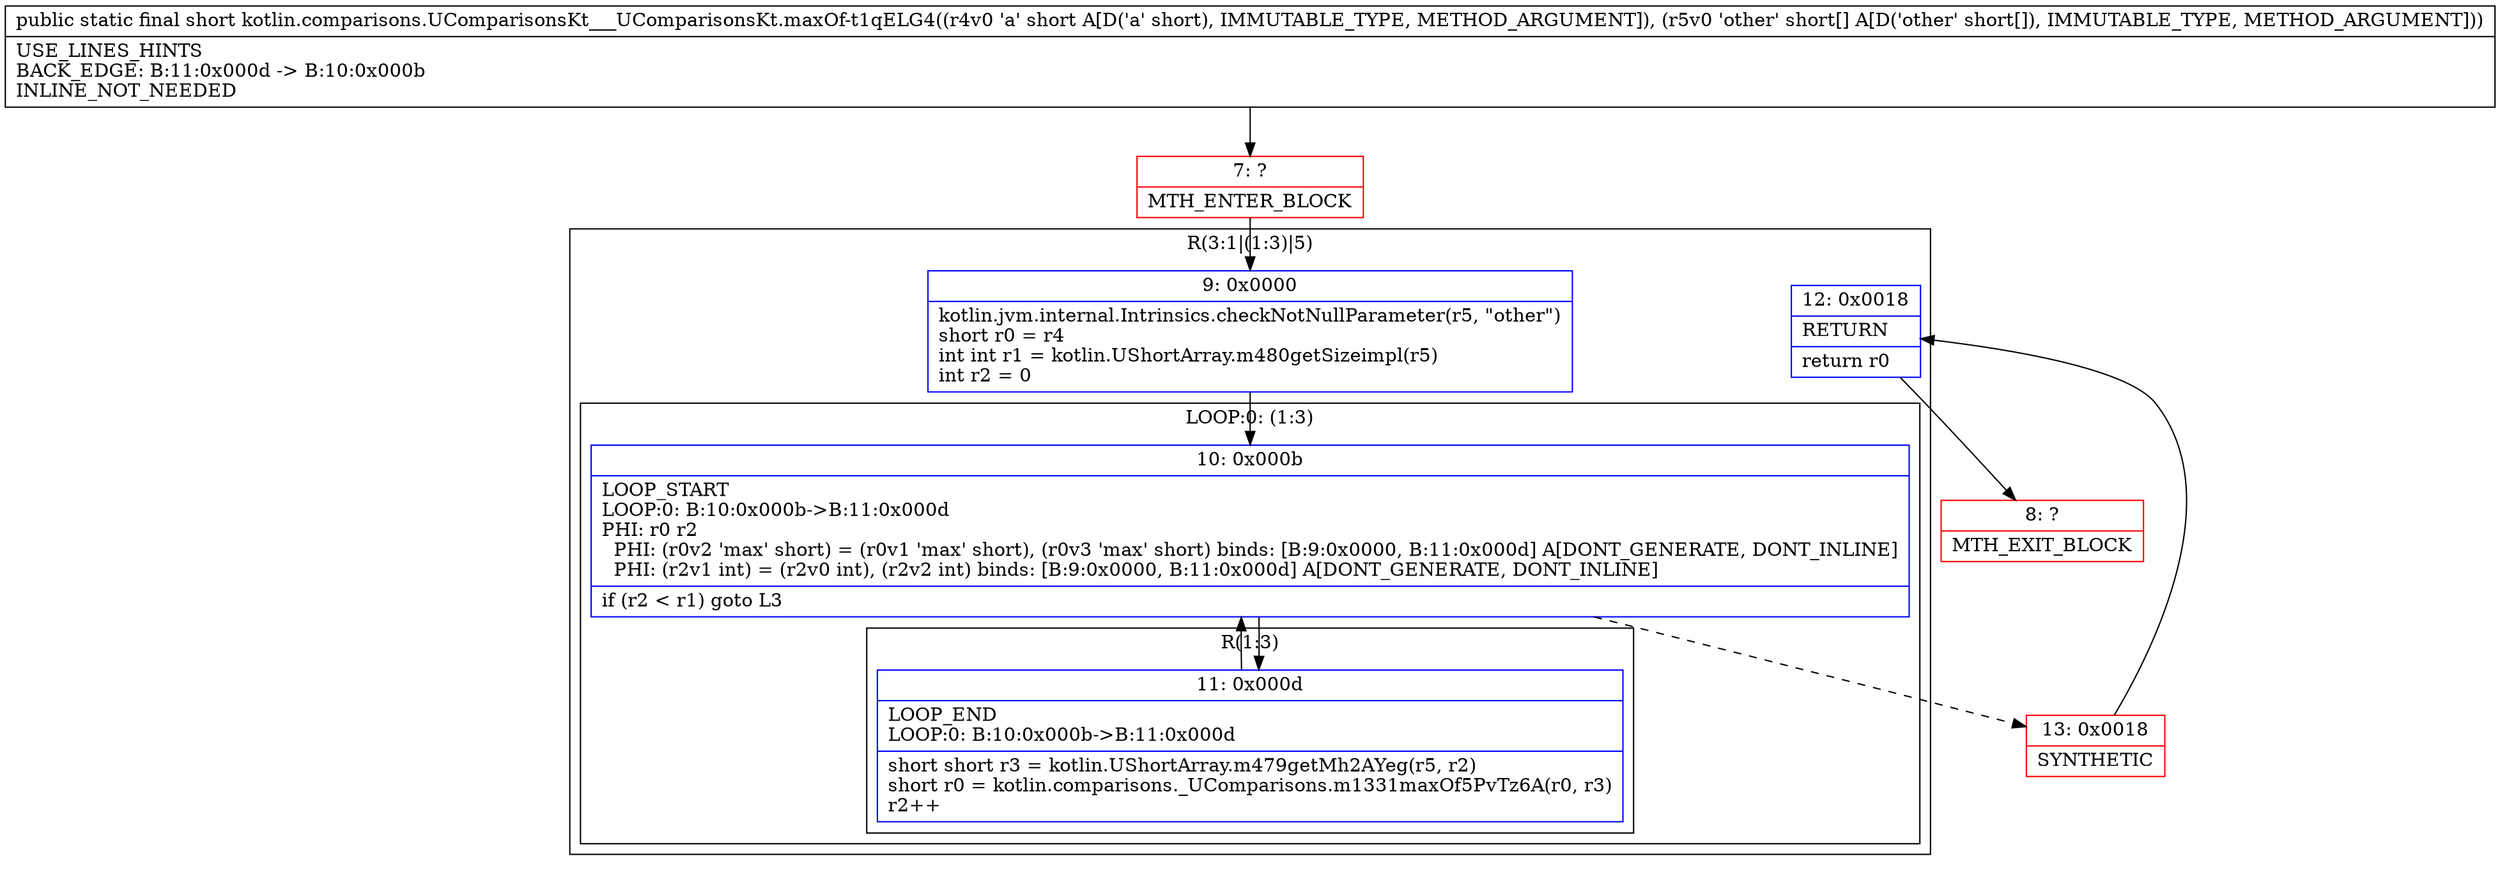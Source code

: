 digraph "CFG forkotlin.comparisons.UComparisonsKt___UComparisonsKt.maxOf\-t1qELG4(S[S)S" {
subgraph cluster_Region_891348164 {
label = "R(3:1|(1:3)|5)";
node [shape=record,color=blue];
Node_9 [shape=record,label="{9\:\ 0x0000|kotlin.jvm.internal.Intrinsics.checkNotNullParameter(r5, \"other\")\lshort r0 = r4\lint int r1 = kotlin.UShortArray.m480getSizeimpl(r5)\lint r2 = 0\l}"];
subgraph cluster_LoopRegion_1950337888 {
label = "LOOP:0: (1:3)";
node [shape=record,color=blue];
Node_10 [shape=record,label="{10\:\ 0x000b|LOOP_START\lLOOP:0: B:10:0x000b\-\>B:11:0x000d\lPHI: r0 r2 \l  PHI: (r0v2 'max' short) = (r0v1 'max' short), (r0v3 'max' short) binds: [B:9:0x0000, B:11:0x000d] A[DONT_GENERATE, DONT_INLINE]\l  PHI: (r2v1 int) = (r2v0 int), (r2v2 int) binds: [B:9:0x0000, B:11:0x000d] A[DONT_GENERATE, DONT_INLINE]\l|if (r2 \< r1) goto L3\l}"];
subgraph cluster_Region_1425580810 {
label = "R(1:3)";
node [shape=record,color=blue];
Node_11 [shape=record,label="{11\:\ 0x000d|LOOP_END\lLOOP:0: B:10:0x000b\-\>B:11:0x000d\l|short short r3 = kotlin.UShortArray.m479getMh2AYeg(r5, r2)\lshort r0 = kotlin.comparisons._UComparisons.m1331maxOf5PvTz6A(r0, r3)\lr2++\l}"];
}
}
Node_12 [shape=record,label="{12\:\ 0x0018|RETURN\l|return r0\l}"];
}
Node_7 [shape=record,color=red,label="{7\:\ ?|MTH_ENTER_BLOCK\l}"];
Node_13 [shape=record,color=red,label="{13\:\ 0x0018|SYNTHETIC\l}"];
Node_8 [shape=record,color=red,label="{8\:\ ?|MTH_EXIT_BLOCK\l}"];
MethodNode[shape=record,label="{public static final short kotlin.comparisons.UComparisonsKt___UComparisonsKt.maxOf\-t1qELG4((r4v0 'a' short A[D('a' short), IMMUTABLE_TYPE, METHOD_ARGUMENT]), (r5v0 'other' short[] A[D('other' short[]), IMMUTABLE_TYPE, METHOD_ARGUMENT]))  | USE_LINES_HINTS\lBACK_EDGE: B:11:0x000d \-\> B:10:0x000b\lINLINE_NOT_NEEDED\l}"];
MethodNode -> Node_7;Node_9 -> Node_10;
Node_10 -> Node_11;
Node_10 -> Node_13[style=dashed];
Node_11 -> Node_10;
Node_12 -> Node_8;
Node_7 -> Node_9;
Node_13 -> Node_12;
}

